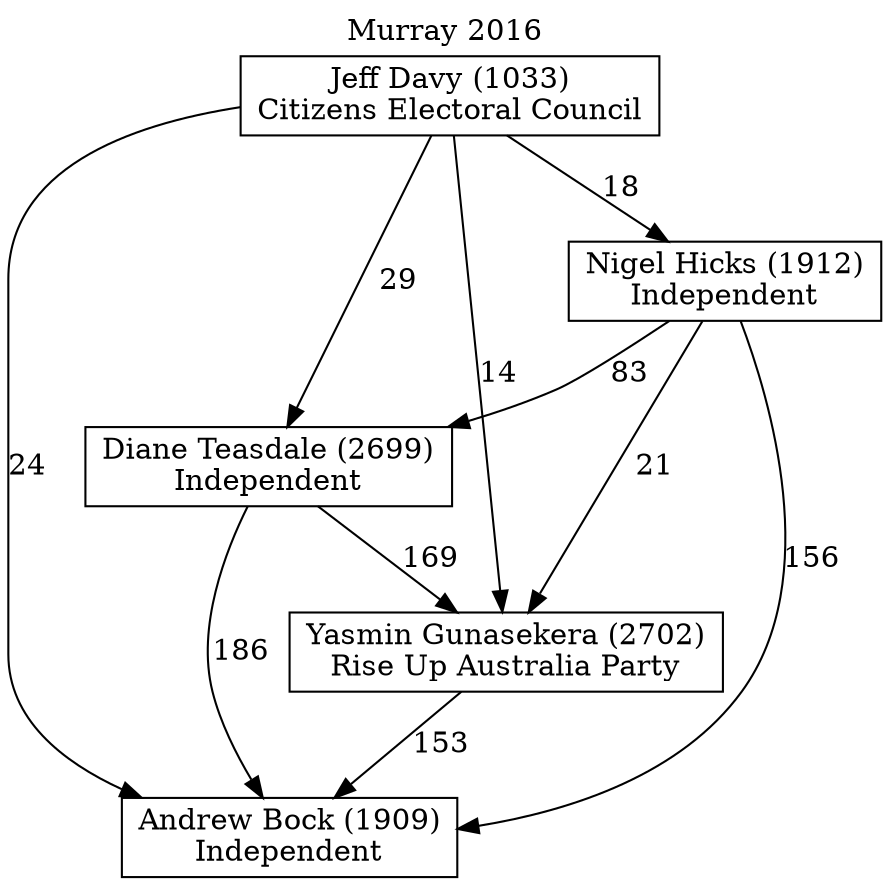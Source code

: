 // House preference flow
digraph "Andrew Bock (1909)_Murray_2016" {
	graph [label="Murray 2016" labelloc=t mclimit=10]
	node [shape=box]
	"Jeff Davy (1033)" [label="Jeff Davy (1033)
Citizens Electoral Council"]
	"Yasmin Gunasekera (2702)" [label="Yasmin Gunasekera (2702)
Rise Up Australia Party"]
	"Andrew Bock (1909)" [label="Andrew Bock (1909)
Independent"]
	"Diane Teasdale (2699)" [label="Diane Teasdale (2699)
Independent"]
	"Nigel Hicks (1912)" [label="Nigel Hicks (1912)
Independent"]
	"Nigel Hicks (1912)" -> "Yasmin Gunasekera (2702)" [label=21]
	"Jeff Davy (1033)" -> "Diane Teasdale (2699)" [label=29]
	"Jeff Davy (1033)" -> "Yasmin Gunasekera (2702)" [label=14]
	"Jeff Davy (1033)" -> "Nigel Hicks (1912)" [label=18]
	"Nigel Hicks (1912)" -> "Diane Teasdale (2699)" [label=83]
	"Nigel Hicks (1912)" -> "Andrew Bock (1909)" [label=156]
	"Jeff Davy (1033)" -> "Andrew Bock (1909)" [label=24]
	"Diane Teasdale (2699)" -> "Yasmin Gunasekera (2702)" [label=169]
	"Yasmin Gunasekera (2702)" -> "Andrew Bock (1909)" [label=153]
	"Diane Teasdale (2699)" -> "Andrew Bock (1909)" [label=186]
}

